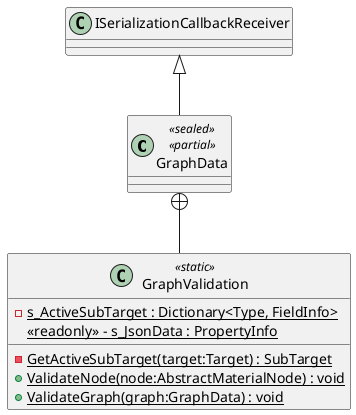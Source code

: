 @startuml
class GraphData <<sealed>> <<partial>> {
}
class GraphValidation <<static>> {
    {static} - s_ActiveSubTarget : Dictionary<Type, FieldInfo>
    {static} <<readonly>> - s_JsonData : PropertyInfo
    {static} - GetActiveSubTarget(target:Target) : SubTarget
    + {static} ValidateNode(node:AbstractMaterialNode) : void
    + {static} ValidateGraph(graph:GraphData) : void
}
ISerializationCallbackReceiver <|-- GraphData
GraphData +-- GraphValidation
@enduml
